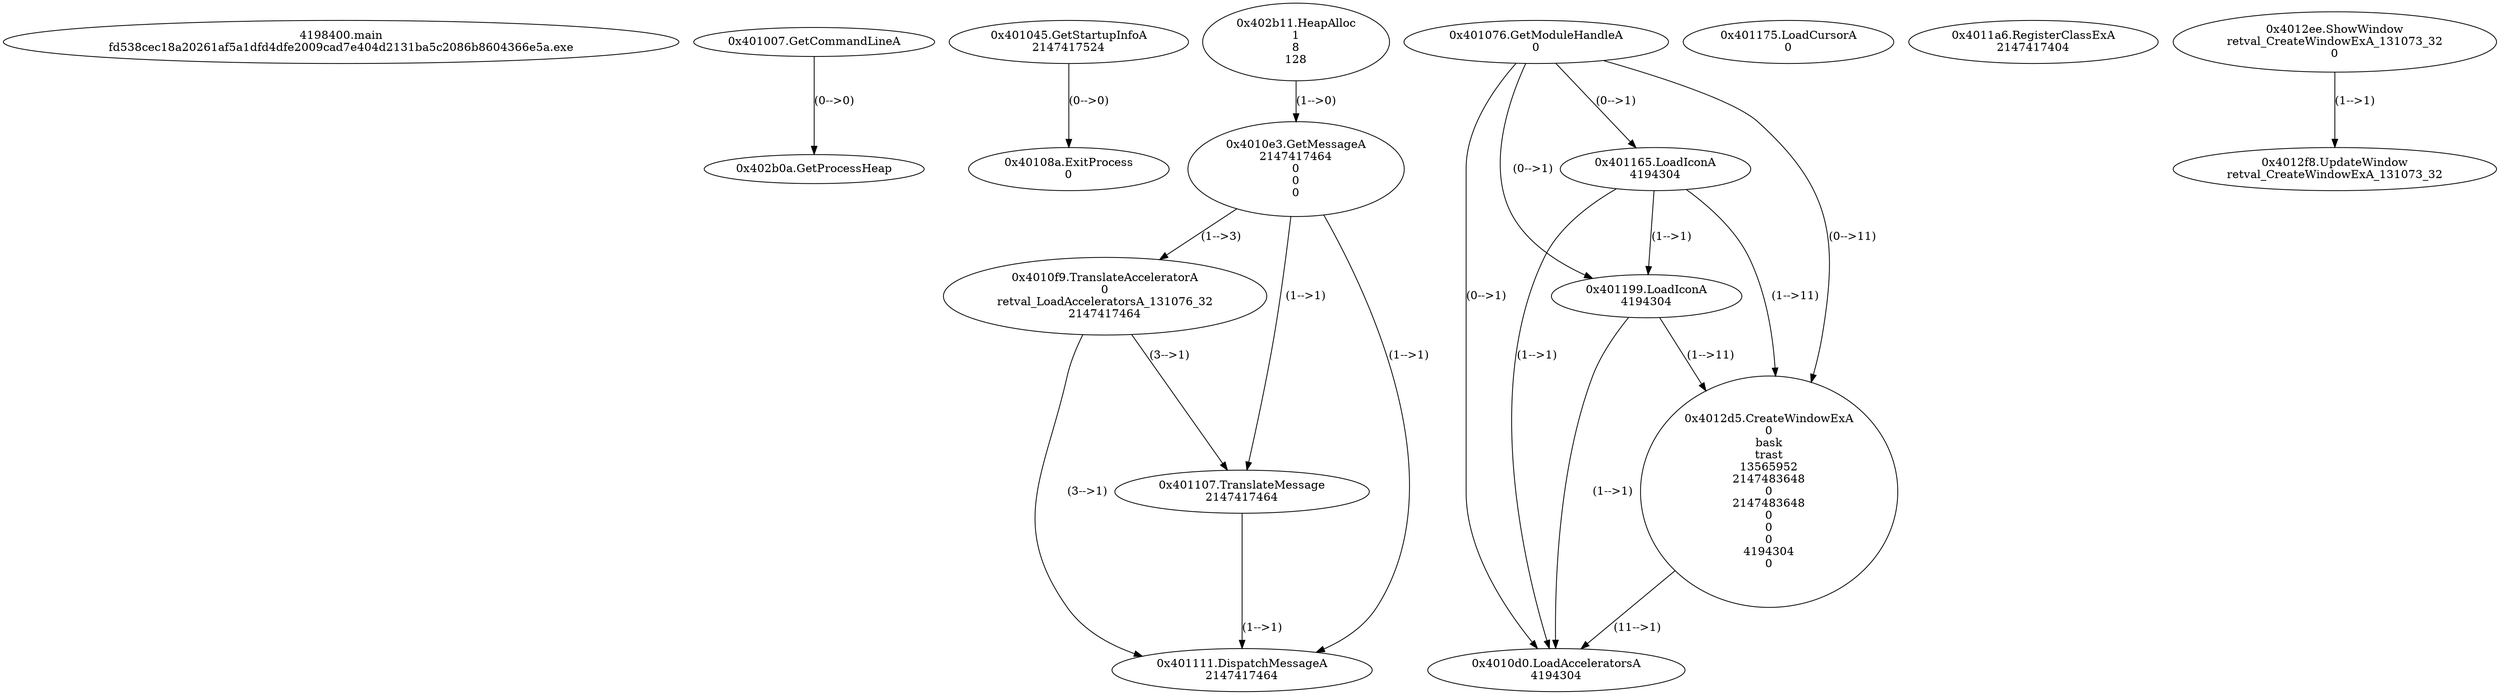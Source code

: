// Global SCDG with merge call
digraph {
	0 [label="4198400.main
fd538cec18a20261af5a1dfd4dfe2009cad7e404d2131ba5c2086b8604366e5a.exe"]
	1 [label="0x401007.GetCommandLineA
"]
	2 [label="0x401045.GetStartupInfoA
2147417524"]
	3 [label="0x402b0a.GetProcessHeap
"]
	1 -> 3 [label="(0-->0)"]
	4 [label="0x402b11.HeapAlloc
1
8
128"]
	5 [label="0x401076.GetModuleHandleA
0"]
	6 [label="0x401165.LoadIconA
4194304
"]
	5 -> 6 [label="(0-->1)"]
	7 [label="0x401175.LoadCursorA
0
"]
	8 [label="0x401199.LoadIconA
4194304
"]
	5 -> 8 [label="(0-->1)"]
	6 -> 8 [label="(1-->1)"]
	9 [label="0x4011a6.RegisterClassExA
2147417404"]
	10 [label="0x4012d5.CreateWindowExA
0
bask
trast
13565952
2147483648
0
2147483648
0
0
0
4194304
0"]
	5 -> 10 [label="(0-->11)"]
	6 -> 10 [label="(1-->11)"]
	8 -> 10 [label="(1-->11)"]
	11 [label="0x40108a.ExitProcess
0"]
	2 -> 11 [label="(0-->0)"]
	12 [label="0x4012ee.ShowWindow
retval_CreateWindowExA_131073_32
0"]
	13 [label="0x4012f8.UpdateWindow
retval_CreateWindowExA_131073_32"]
	12 -> 13 [label="(1-->1)"]
	14 [label="0x4010d0.LoadAcceleratorsA
4194304
"]
	5 -> 14 [label="(0-->1)"]
	6 -> 14 [label="(1-->1)"]
	8 -> 14 [label="(1-->1)"]
	10 -> 14 [label="(11-->1)"]
	15 [label="0x4010e3.GetMessageA
2147417464
0
0
0"]
	4 -> 15 [label="(1-->0)"]
	16 [label="0x4010f9.TranslateAcceleratorA
0
retval_LoadAcceleratorsA_131076_32
2147417464"]
	15 -> 16 [label="(1-->3)"]
	17 [label="0x401107.TranslateMessage
2147417464"]
	15 -> 17 [label="(1-->1)"]
	16 -> 17 [label="(3-->1)"]
	18 [label="0x401111.DispatchMessageA
2147417464"]
	15 -> 18 [label="(1-->1)"]
	16 -> 18 [label="(3-->1)"]
	17 -> 18 [label="(1-->1)"]
}
